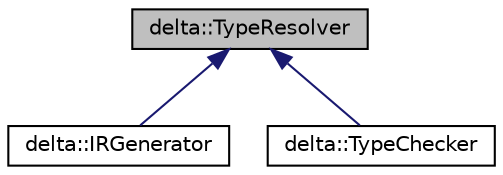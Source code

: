 digraph "delta::TypeResolver"
{
  edge [fontname="Helvetica",fontsize="10",labelfontname="Helvetica",labelfontsize="10"];
  node [fontname="Helvetica",fontsize="10",shape=record];
  Node0 [label="delta::TypeResolver",height=0.2,width=0.4,color="black", fillcolor="grey75", style="filled", fontcolor="black"];
  Node0 -> Node1 [dir="back",color="midnightblue",fontsize="10",style="solid",fontname="Helvetica"];
  Node1 [label="delta::IRGenerator",height=0.2,width=0.4,color="black", fillcolor="white", style="filled",URL="$classdelta_1_1_i_r_generator.html"];
  Node0 -> Node2 [dir="back",color="midnightblue",fontsize="10",style="solid",fontname="Helvetica"];
  Node2 [label="delta::TypeChecker",height=0.2,width=0.4,color="black", fillcolor="white", style="filled",URL="$classdelta_1_1_type_checker.html"];
}
